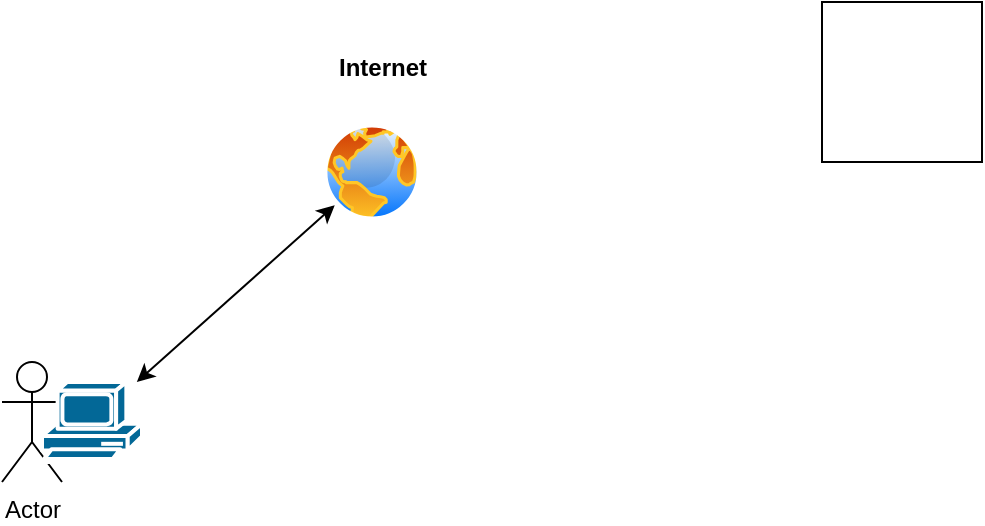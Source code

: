 <mxfile version="22.0.4" type="github">
  <diagram name="Página-1" id="kumoXCBlJRuecz8ZzrqC">
    <mxGraphModel dx="1194" dy="728" grid="1" gridSize="10" guides="1" tooltips="1" connect="1" arrows="1" fold="1" page="1" pageScale="1" pageWidth="827" pageHeight="1169" math="0" shadow="0">
      <root>
        <mxCell id="0" />
        <mxCell id="1" parent="0" />
        <mxCell id="WfHsihtAP2VpRBtljWjH-1" value="" style="whiteSpace=wrap;html=1;aspect=fixed;" vertex="1" parent="1">
          <mxGeometry x="480" y="220" width="80" height="80" as="geometry" />
        </mxCell>
        <mxCell id="WfHsihtAP2VpRBtljWjH-2" value="Actor" style="shape=umlActor;verticalLabelPosition=bottom;verticalAlign=top;html=1;outlineConnect=0;" vertex="1" parent="1">
          <mxGeometry x="70" y="400" width="30" height="60" as="geometry" />
        </mxCell>
        <mxCell id="WfHsihtAP2VpRBtljWjH-4" value="" style="shape=mxgraph.cisco.computers_and_peripherals.pc;html=1;pointerEvents=1;dashed=0;fillColor=#036897;strokeColor=#ffffff;strokeWidth=2;verticalLabelPosition=bottom;verticalAlign=top;align=center;outlineConnect=0;" vertex="1" parent="1">
          <mxGeometry x="90" y="410" width="50" height="40" as="geometry" />
        </mxCell>
        <mxCell id="WfHsihtAP2VpRBtljWjH-5" value="" style="image;aspect=fixed;perimeter=ellipsePerimeter;html=1;align=center;shadow=0;dashed=0;spacingTop=3;image=img/lib/active_directory/internet_globe.svg;" vertex="1" parent="1">
          <mxGeometry x="230" y="280" width="50" height="50" as="geometry" />
        </mxCell>
        <mxCell id="WfHsihtAP2VpRBtljWjH-12" value="" style="endArrow=classic;startArrow=classic;html=1;rounded=0;" edge="1" parent="1" source="WfHsihtAP2VpRBtljWjH-4" target="WfHsihtAP2VpRBtljWjH-5">
          <mxGeometry width="50" height="50" relative="1" as="geometry">
            <mxPoint x="150" y="390" as="sourcePoint" />
            <mxPoint x="200" y="340" as="targetPoint" />
          </mxGeometry>
        </mxCell>
        <mxCell id="WfHsihtAP2VpRBtljWjH-13" value="&lt;b&gt;Internet&lt;/b&gt;" style="text;html=1;align=center;verticalAlign=middle;resizable=0;points=[];autosize=1;strokeColor=none;fillColor=none;" vertex="1" parent="1">
          <mxGeometry x="225" y="238" width="70" height="30" as="geometry" />
        </mxCell>
      </root>
    </mxGraphModel>
  </diagram>
</mxfile>
